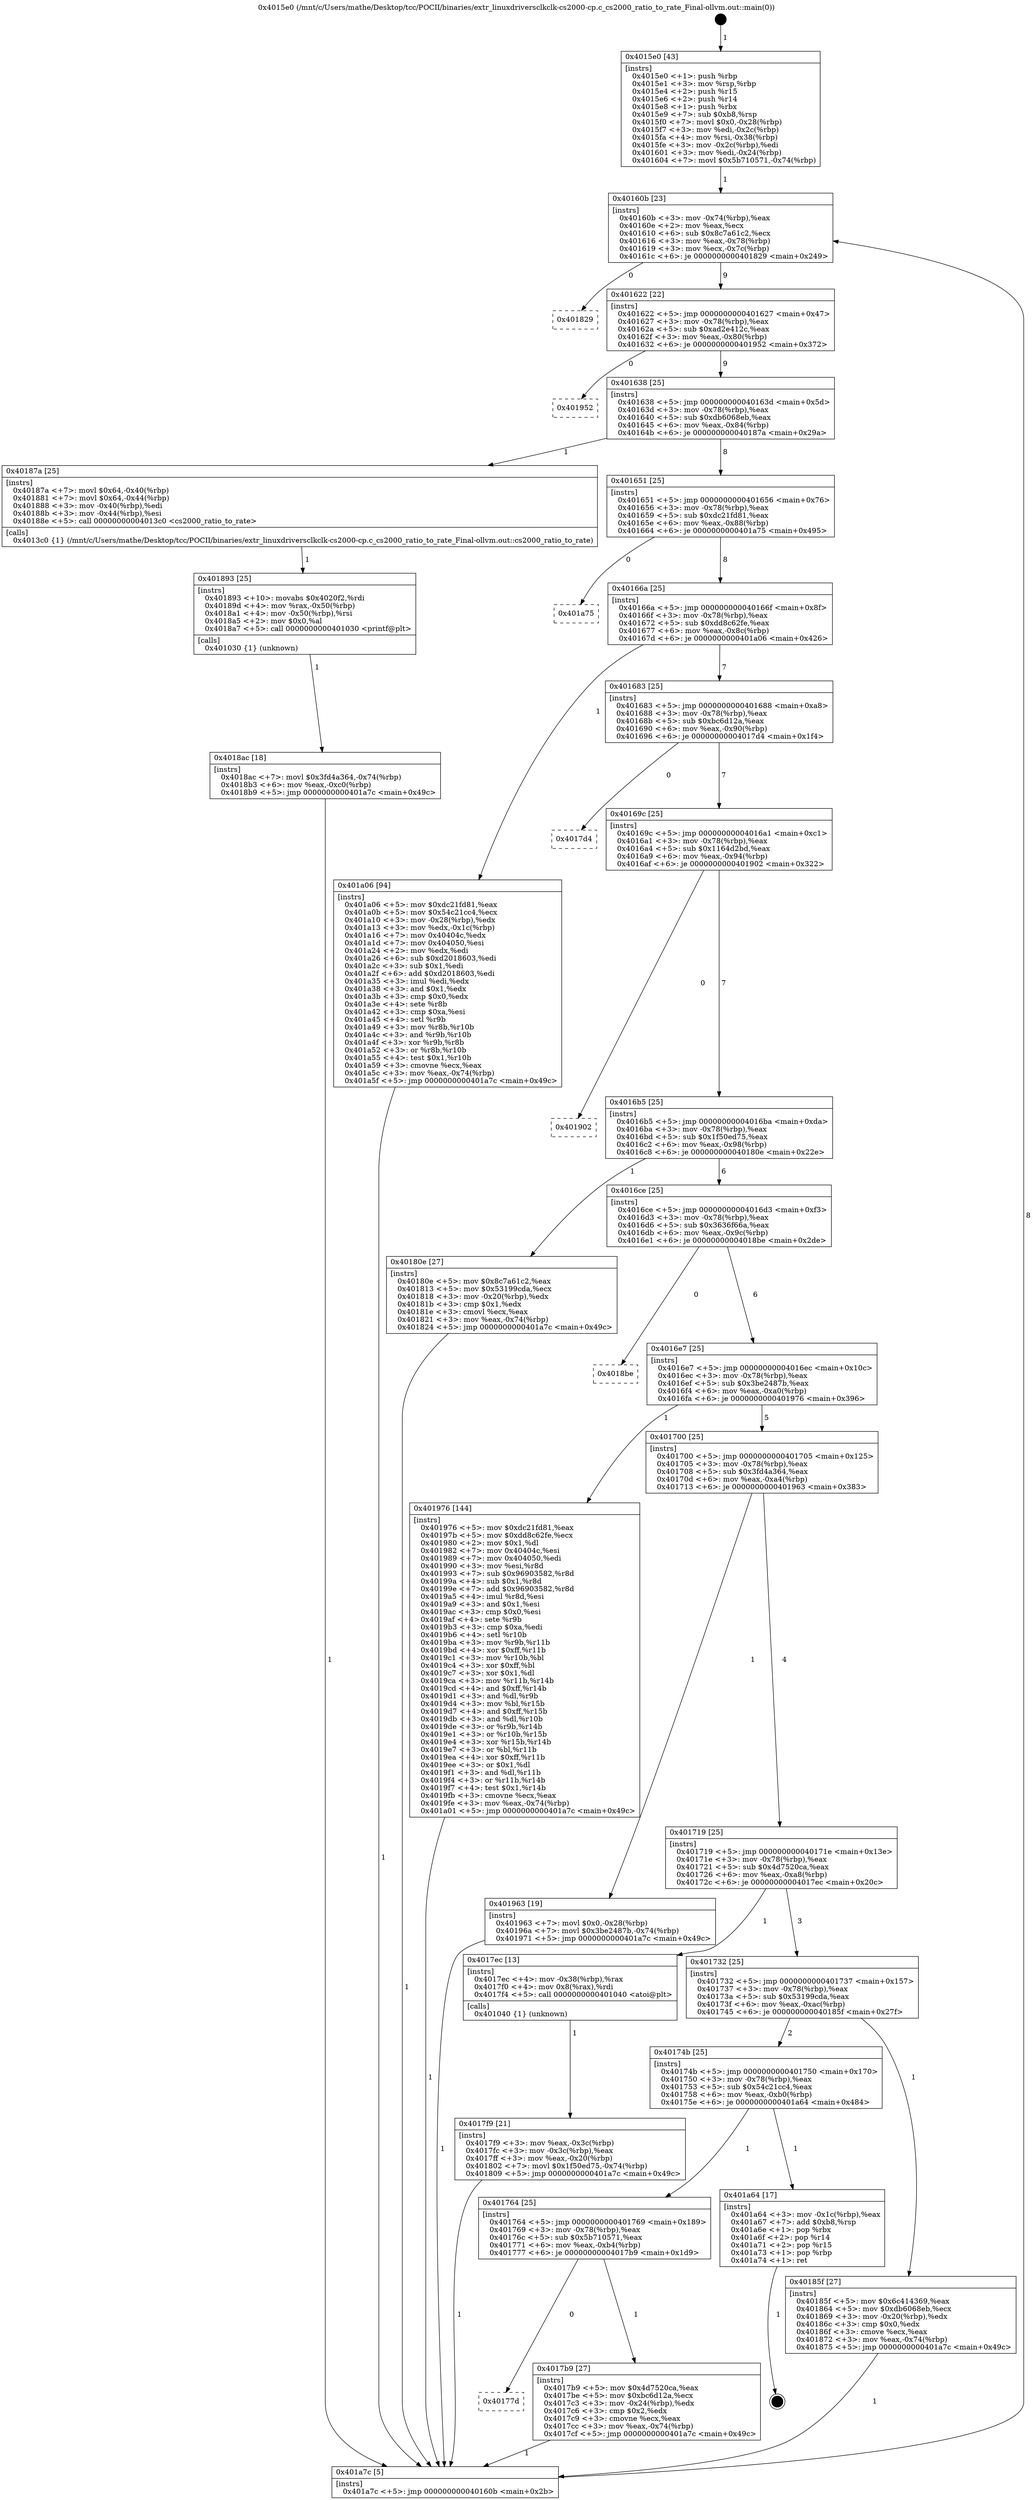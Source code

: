 digraph "0x4015e0" {
  label = "0x4015e0 (/mnt/c/Users/mathe/Desktop/tcc/POCII/binaries/extr_linuxdriversclkclk-cs2000-cp.c_cs2000_ratio_to_rate_Final-ollvm.out::main(0))"
  labelloc = "t"
  node[shape=record]

  Entry [label="",width=0.3,height=0.3,shape=circle,fillcolor=black,style=filled]
  "0x40160b" [label="{
     0x40160b [23]\l
     | [instrs]\l
     &nbsp;&nbsp;0x40160b \<+3\>: mov -0x74(%rbp),%eax\l
     &nbsp;&nbsp;0x40160e \<+2\>: mov %eax,%ecx\l
     &nbsp;&nbsp;0x401610 \<+6\>: sub $0x8c7a61c2,%ecx\l
     &nbsp;&nbsp;0x401616 \<+3\>: mov %eax,-0x78(%rbp)\l
     &nbsp;&nbsp;0x401619 \<+3\>: mov %ecx,-0x7c(%rbp)\l
     &nbsp;&nbsp;0x40161c \<+6\>: je 0000000000401829 \<main+0x249\>\l
  }"]
  "0x401829" [label="{
     0x401829\l
  }", style=dashed]
  "0x401622" [label="{
     0x401622 [22]\l
     | [instrs]\l
     &nbsp;&nbsp;0x401622 \<+5\>: jmp 0000000000401627 \<main+0x47\>\l
     &nbsp;&nbsp;0x401627 \<+3\>: mov -0x78(%rbp),%eax\l
     &nbsp;&nbsp;0x40162a \<+5\>: sub $0xad2e412c,%eax\l
     &nbsp;&nbsp;0x40162f \<+3\>: mov %eax,-0x80(%rbp)\l
     &nbsp;&nbsp;0x401632 \<+6\>: je 0000000000401952 \<main+0x372\>\l
  }"]
  Exit [label="",width=0.3,height=0.3,shape=circle,fillcolor=black,style=filled,peripheries=2]
  "0x401952" [label="{
     0x401952\l
  }", style=dashed]
  "0x401638" [label="{
     0x401638 [25]\l
     | [instrs]\l
     &nbsp;&nbsp;0x401638 \<+5\>: jmp 000000000040163d \<main+0x5d\>\l
     &nbsp;&nbsp;0x40163d \<+3\>: mov -0x78(%rbp),%eax\l
     &nbsp;&nbsp;0x401640 \<+5\>: sub $0xdb6068eb,%eax\l
     &nbsp;&nbsp;0x401645 \<+6\>: mov %eax,-0x84(%rbp)\l
     &nbsp;&nbsp;0x40164b \<+6\>: je 000000000040187a \<main+0x29a\>\l
  }"]
  "0x4018ac" [label="{
     0x4018ac [18]\l
     | [instrs]\l
     &nbsp;&nbsp;0x4018ac \<+7\>: movl $0x3fd4a364,-0x74(%rbp)\l
     &nbsp;&nbsp;0x4018b3 \<+6\>: mov %eax,-0xc0(%rbp)\l
     &nbsp;&nbsp;0x4018b9 \<+5\>: jmp 0000000000401a7c \<main+0x49c\>\l
  }"]
  "0x40187a" [label="{
     0x40187a [25]\l
     | [instrs]\l
     &nbsp;&nbsp;0x40187a \<+7\>: movl $0x64,-0x40(%rbp)\l
     &nbsp;&nbsp;0x401881 \<+7\>: movl $0x64,-0x44(%rbp)\l
     &nbsp;&nbsp;0x401888 \<+3\>: mov -0x40(%rbp),%edi\l
     &nbsp;&nbsp;0x40188b \<+3\>: mov -0x44(%rbp),%esi\l
     &nbsp;&nbsp;0x40188e \<+5\>: call 00000000004013c0 \<cs2000_ratio_to_rate\>\l
     | [calls]\l
     &nbsp;&nbsp;0x4013c0 \{1\} (/mnt/c/Users/mathe/Desktop/tcc/POCII/binaries/extr_linuxdriversclkclk-cs2000-cp.c_cs2000_ratio_to_rate_Final-ollvm.out::cs2000_ratio_to_rate)\l
  }"]
  "0x401651" [label="{
     0x401651 [25]\l
     | [instrs]\l
     &nbsp;&nbsp;0x401651 \<+5\>: jmp 0000000000401656 \<main+0x76\>\l
     &nbsp;&nbsp;0x401656 \<+3\>: mov -0x78(%rbp),%eax\l
     &nbsp;&nbsp;0x401659 \<+5\>: sub $0xdc21fd81,%eax\l
     &nbsp;&nbsp;0x40165e \<+6\>: mov %eax,-0x88(%rbp)\l
     &nbsp;&nbsp;0x401664 \<+6\>: je 0000000000401a75 \<main+0x495\>\l
  }"]
  "0x401893" [label="{
     0x401893 [25]\l
     | [instrs]\l
     &nbsp;&nbsp;0x401893 \<+10\>: movabs $0x4020f2,%rdi\l
     &nbsp;&nbsp;0x40189d \<+4\>: mov %rax,-0x50(%rbp)\l
     &nbsp;&nbsp;0x4018a1 \<+4\>: mov -0x50(%rbp),%rsi\l
     &nbsp;&nbsp;0x4018a5 \<+2\>: mov $0x0,%al\l
     &nbsp;&nbsp;0x4018a7 \<+5\>: call 0000000000401030 \<printf@plt\>\l
     | [calls]\l
     &nbsp;&nbsp;0x401030 \{1\} (unknown)\l
  }"]
  "0x401a75" [label="{
     0x401a75\l
  }", style=dashed]
  "0x40166a" [label="{
     0x40166a [25]\l
     | [instrs]\l
     &nbsp;&nbsp;0x40166a \<+5\>: jmp 000000000040166f \<main+0x8f\>\l
     &nbsp;&nbsp;0x40166f \<+3\>: mov -0x78(%rbp),%eax\l
     &nbsp;&nbsp;0x401672 \<+5\>: sub $0xdd8c62fe,%eax\l
     &nbsp;&nbsp;0x401677 \<+6\>: mov %eax,-0x8c(%rbp)\l
     &nbsp;&nbsp;0x40167d \<+6\>: je 0000000000401a06 \<main+0x426\>\l
  }"]
  "0x4017f9" [label="{
     0x4017f9 [21]\l
     | [instrs]\l
     &nbsp;&nbsp;0x4017f9 \<+3\>: mov %eax,-0x3c(%rbp)\l
     &nbsp;&nbsp;0x4017fc \<+3\>: mov -0x3c(%rbp),%eax\l
     &nbsp;&nbsp;0x4017ff \<+3\>: mov %eax,-0x20(%rbp)\l
     &nbsp;&nbsp;0x401802 \<+7\>: movl $0x1f50ed75,-0x74(%rbp)\l
     &nbsp;&nbsp;0x401809 \<+5\>: jmp 0000000000401a7c \<main+0x49c\>\l
  }"]
  "0x401a06" [label="{
     0x401a06 [94]\l
     | [instrs]\l
     &nbsp;&nbsp;0x401a06 \<+5\>: mov $0xdc21fd81,%eax\l
     &nbsp;&nbsp;0x401a0b \<+5\>: mov $0x54c21cc4,%ecx\l
     &nbsp;&nbsp;0x401a10 \<+3\>: mov -0x28(%rbp),%edx\l
     &nbsp;&nbsp;0x401a13 \<+3\>: mov %edx,-0x1c(%rbp)\l
     &nbsp;&nbsp;0x401a16 \<+7\>: mov 0x40404c,%edx\l
     &nbsp;&nbsp;0x401a1d \<+7\>: mov 0x404050,%esi\l
     &nbsp;&nbsp;0x401a24 \<+2\>: mov %edx,%edi\l
     &nbsp;&nbsp;0x401a26 \<+6\>: sub $0xd2018603,%edi\l
     &nbsp;&nbsp;0x401a2c \<+3\>: sub $0x1,%edi\l
     &nbsp;&nbsp;0x401a2f \<+6\>: add $0xd2018603,%edi\l
     &nbsp;&nbsp;0x401a35 \<+3\>: imul %edi,%edx\l
     &nbsp;&nbsp;0x401a38 \<+3\>: and $0x1,%edx\l
     &nbsp;&nbsp;0x401a3b \<+3\>: cmp $0x0,%edx\l
     &nbsp;&nbsp;0x401a3e \<+4\>: sete %r8b\l
     &nbsp;&nbsp;0x401a42 \<+3\>: cmp $0xa,%esi\l
     &nbsp;&nbsp;0x401a45 \<+4\>: setl %r9b\l
     &nbsp;&nbsp;0x401a49 \<+3\>: mov %r8b,%r10b\l
     &nbsp;&nbsp;0x401a4c \<+3\>: and %r9b,%r10b\l
     &nbsp;&nbsp;0x401a4f \<+3\>: xor %r9b,%r8b\l
     &nbsp;&nbsp;0x401a52 \<+3\>: or %r8b,%r10b\l
     &nbsp;&nbsp;0x401a55 \<+4\>: test $0x1,%r10b\l
     &nbsp;&nbsp;0x401a59 \<+3\>: cmovne %ecx,%eax\l
     &nbsp;&nbsp;0x401a5c \<+3\>: mov %eax,-0x74(%rbp)\l
     &nbsp;&nbsp;0x401a5f \<+5\>: jmp 0000000000401a7c \<main+0x49c\>\l
  }"]
  "0x401683" [label="{
     0x401683 [25]\l
     | [instrs]\l
     &nbsp;&nbsp;0x401683 \<+5\>: jmp 0000000000401688 \<main+0xa8\>\l
     &nbsp;&nbsp;0x401688 \<+3\>: mov -0x78(%rbp),%eax\l
     &nbsp;&nbsp;0x40168b \<+5\>: sub $0xbc6d12a,%eax\l
     &nbsp;&nbsp;0x401690 \<+6\>: mov %eax,-0x90(%rbp)\l
     &nbsp;&nbsp;0x401696 \<+6\>: je 00000000004017d4 \<main+0x1f4\>\l
  }"]
  "0x4015e0" [label="{
     0x4015e0 [43]\l
     | [instrs]\l
     &nbsp;&nbsp;0x4015e0 \<+1\>: push %rbp\l
     &nbsp;&nbsp;0x4015e1 \<+3\>: mov %rsp,%rbp\l
     &nbsp;&nbsp;0x4015e4 \<+2\>: push %r15\l
     &nbsp;&nbsp;0x4015e6 \<+2\>: push %r14\l
     &nbsp;&nbsp;0x4015e8 \<+1\>: push %rbx\l
     &nbsp;&nbsp;0x4015e9 \<+7\>: sub $0xb8,%rsp\l
     &nbsp;&nbsp;0x4015f0 \<+7\>: movl $0x0,-0x28(%rbp)\l
     &nbsp;&nbsp;0x4015f7 \<+3\>: mov %edi,-0x2c(%rbp)\l
     &nbsp;&nbsp;0x4015fa \<+4\>: mov %rsi,-0x38(%rbp)\l
     &nbsp;&nbsp;0x4015fe \<+3\>: mov -0x2c(%rbp),%edi\l
     &nbsp;&nbsp;0x401601 \<+3\>: mov %edi,-0x24(%rbp)\l
     &nbsp;&nbsp;0x401604 \<+7\>: movl $0x5b710571,-0x74(%rbp)\l
  }"]
  "0x4017d4" [label="{
     0x4017d4\l
  }", style=dashed]
  "0x40169c" [label="{
     0x40169c [25]\l
     | [instrs]\l
     &nbsp;&nbsp;0x40169c \<+5\>: jmp 00000000004016a1 \<main+0xc1\>\l
     &nbsp;&nbsp;0x4016a1 \<+3\>: mov -0x78(%rbp),%eax\l
     &nbsp;&nbsp;0x4016a4 \<+5\>: sub $0x1164d2bd,%eax\l
     &nbsp;&nbsp;0x4016a9 \<+6\>: mov %eax,-0x94(%rbp)\l
     &nbsp;&nbsp;0x4016af \<+6\>: je 0000000000401902 \<main+0x322\>\l
  }"]
  "0x401a7c" [label="{
     0x401a7c [5]\l
     | [instrs]\l
     &nbsp;&nbsp;0x401a7c \<+5\>: jmp 000000000040160b \<main+0x2b\>\l
  }"]
  "0x401902" [label="{
     0x401902\l
  }", style=dashed]
  "0x4016b5" [label="{
     0x4016b5 [25]\l
     | [instrs]\l
     &nbsp;&nbsp;0x4016b5 \<+5\>: jmp 00000000004016ba \<main+0xda\>\l
     &nbsp;&nbsp;0x4016ba \<+3\>: mov -0x78(%rbp),%eax\l
     &nbsp;&nbsp;0x4016bd \<+5\>: sub $0x1f50ed75,%eax\l
     &nbsp;&nbsp;0x4016c2 \<+6\>: mov %eax,-0x98(%rbp)\l
     &nbsp;&nbsp;0x4016c8 \<+6\>: je 000000000040180e \<main+0x22e\>\l
  }"]
  "0x40177d" [label="{
     0x40177d\l
  }", style=dashed]
  "0x40180e" [label="{
     0x40180e [27]\l
     | [instrs]\l
     &nbsp;&nbsp;0x40180e \<+5\>: mov $0x8c7a61c2,%eax\l
     &nbsp;&nbsp;0x401813 \<+5\>: mov $0x53199cda,%ecx\l
     &nbsp;&nbsp;0x401818 \<+3\>: mov -0x20(%rbp),%edx\l
     &nbsp;&nbsp;0x40181b \<+3\>: cmp $0x1,%edx\l
     &nbsp;&nbsp;0x40181e \<+3\>: cmovl %ecx,%eax\l
     &nbsp;&nbsp;0x401821 \<+3\>: mov %eax,-0x74(%rbp)\l
     &nbsp;&nbsp;0x401824 \<+5\>: jmp 0000000000401a7c \<main+0x49c\>\l
  }"]
  "0x4016ce" [label="{
     0x4016ce [25]\l
     | [instrs]\l
     &nbsp;&nbsp;0x4016ce \<+5\>: jmp 00000000004016d3 \<main+0xf3\>\l
     &nbsp;&nbsp;0x4016d3 \<+3\>: mov -0x78(%rbp),%eax\l
     &nbsp;&nbsp;0x4016d6 \<+5\>: sub $0x3636f66a,%eax\l
     &nbsp;&nbsp;0x4016db \<+6\>: mov %eax,-0x9c(%rbp)\l
     &nbsp;&nbsp;0x4016e1 \<+6\>: je 00000000004018be \<main+0x2de\>\l
  }"]
  "0x4017b9" [label="{
     0x4017b9 [27]\l
     | [instrs]\l
     &nbsp;&nbsp;0x4017b9 \<+5\>: mov $0x4d7520ca,%eax\l
     &nbsp;&nbsp;0x4017be \<+5\>: mov $0xbc6d12a,%ecx\l
     &nbsp;&nbsp;0x4017c3 \<+3\>: mov -0x24(%rbp),%edx\l
     &nbsp;&nbsp;0x4017c6 \<+3\>: cmp $0x2,%edx\l
     &nbsp;&nbsp;0x4017c9 \<+3\>: cmovne %ecx,%eax\l
     &nbsp;&nbsp;0x4017cc \<+3\>: mov %eax,-0x74(%rbp)\l
     &nbsp;&nbsp;0x4017cf \<+5\>: jmp 0000000000401a7c \<main+0x49c\>\l
  }"]
  "0x4018be" [label="{
     0x4018be\l
  }", style=dashed]
  "0x4016e7" [label="{
     0x4016e7 [25]\l
     | [instrs]\l
     &nbsp;&nbsp;0x4016e7 \<+5\>: jmp 00000000004016ec \<main+0x10c\>\l
     &nbsp;&nbsp;0x4016ec \<+3\>: mov -0x78(%rbp),%eax\l
     &nbsp;&nbsp;0x4016ef \<+5\>: sub $0x3be2487b,%eax\l
     &nbsp;&nbsp;0x4016f4 \<+6\>: mov %eax,-0xa0(%rbp)\l
     &nbsp;&nbsp;0x4016fa \<+6\>: je 0000000000401976 \<main+0x396\>\l
  }"]
  "0x401764" [label="{
     0x401764 [25]\l
     | [instrs]\l
     &nbsp;&nbsp;0x401764 \<+5\>: jmp 0000000000401769 \<main+0x189\>\l
     &nbsp;&nbsp;0x401769 \<+3\>: mov -0x78(%rbp),%eax\l
     &nbsp;&nbsp;0x40176c \<+5\>: sub $0x5b710571,%eax\l
     &nbsp;&nbsp;0x401771 \<+6\>: mov %eax,-0xb4(%rbp)\l
     &nbsp;&nbsp;0x401777 \<+6\>: je 00000000004017b9 \<main+0x1d9\>\l
  }"]
  "0x401976" [label="{
     0x401976 [144]\l
     | [instrs]\l
     &nbsp;&nbsp;0x401976 \<+5\>: mov $0xdc21fd81,%eax\l
     &nbsp;&nbsp;0x40197b \<+5\>: mov $0xdd8c62fe,%ecx\l
     &nbsp;&nbsp;0x401980 \<+2\>: mov $0x1,%dl\l
     &nbsp;&nbsp;0x401982 \<+7\>: mov 0x40404c,%esi\l
     &nbsp;&nbsp;0x401989 \<+7\>: mov 0x404050,%edi\l
     &nbsp;&nbsp;0x401990 \<+3\>: mov %esi,%r8d\l
     &nbsp;&nbsp;0x401993 \<+7\>: sub $0x96903582,%r8d\l
     &nbsp;&nbsp;0x40199a \<+4\>: sub $0x1,%r8d\l
     &nbsp;&nbsp;0x40199e \<+7\>: add $0x96903582,%r8d\l
     &nbsp;&nbsp;0x4019a5 \<+4\>: imul %r8d,%esi\l
     &nbsp;&nbsp;0x4019a9 \<+3\>: and $0x1,%esi\l
     &nbsp;&nbsp;0x4019ac \<+3\>: cmp $0x0,%esi\l
     &nbsp;&nbsp;0x4019af \<+4\>: sete %r9b\l
     &nbsp;&nbsp;0x4019b3 \<+3\>: cmp $0xa,%edi\l
     &nbsp;&nbsp;0x4019b6 \<+4\>: setl %r10b\l
     &nbsp;&nbsp;0x4019ba \<+3\>: mov %r9b,%r11b\l
     &nbsp;&nbsp;0x4019bd \<+4\>: xor $0xff,%r11b\l
     &nbsp;&nbsp;0x4019c1 \<+3\>: mov %r10b,%bl\l
     &nbsp;&nbsp;0x4019c4 \<+3\>: xor $0xff,%bl\l
     &nbsp;&nbsp;0x4019c7 \<+3\>: xor $0x1,%dl\l
     &nbsp;&nbsp;0x4019ca \<+3\>: mov %r11b,%r14b\l
     &nbsp;&nbsp;0x4019cd \<+4\>: and $0xff,%r14b\l
     &nbsp;&nbsp;0x4019d1 \<+3\>: and %dl,%r9b\l
     &nbsp;&nbsp;0x4019d4 \<+3\>: mov %bl,%r15b\l
     &nbsp;&nbsp;0x4019d7 \<+4\>: and $0xff,%r15b\l
     &nbsp;&nbsp;0x4019db \<+3\>: and %dl,%r10b\l
     &nbsp;&nbsp;0x4019de \<+3\>: or %r9b,%r14b\l
     &nbsp;&nbsp;0x4019e1 \<+3\>: or %r10b,%r15b\l
     &nbsp;&nbsp;0x4019e4 \<+3\>: xor %r15b,%r14b\l
     &nbsp;&nbsp;0x4019e7 \<+3\>: or %bl,%r11b\l
     &nbsp;&nbsp;0x4019ea \<+4\>: xor $0xff,%r11b\l
     &nbsp;&nbsp;0x4019ee \<+3\>: or $0x1,%dl\l
     &nbsp;&nbsp;0x4019f1 \<+3\>: and %dl,%r11b\l
     &nbsp;&nbsp;0x4019f4 \<+3\>: or %r11b,%r14b\l
     &nbsp;&nbsp;0x4019f7 \<+4\>: test $0x1,%r14b\l
     &nbsp;&nbsp;0x4019fb \<+3\>: cmovne %ecx,%eax\l
     &nbsp;&nbsp;0x4019fe \<+3\>: mov %eax,-0x74(%rbp)\l
     &nbsp;&nbsp;0x401a01 \<+5\>: jmp 0000000000401a7c \<main+0x49c\>\l
  }"]
  "0x401700" [label="{
     0x401700 [25]\l
     | [instrs]\l
     &nbsp;&nbsp;0x401700 \<+5\>: jmp 0000000000401705 \<main+0x125\>\l
     &nbsp;&nbsp;0x401705 \<+3\>: mov -0x78(%rbp),%eax\l
     &nbsp;&nbsp;0x401708 \<+5\>: sub $0x3fd4a364,%eax\l
     &nbsp;&nbsp;0x40170d \<+6\>: mov %eax,-0xa4(%rbp)\l
     &nbsp;&nbsp;0x401713 \<+6\>: je 0000000000401963 \<main+0x383\>\l
  }"]
  "0x401a64" [label="{
     0x401a64 [17]\l
     | [instrs]\l
     &nbsp;&nbsp;0x401a64 \<+3\>: mov -0x1c(%rbp),%eax\l
     &nbsp;&nbsp;0x401a67 \<+7\>: add $0xb8,%rsp\l
     &nbsp;&nbsp;0x401a6e \<+1\>: pop %rbx\l
     &nbsp;&nbsp;0x401a6f \<+2\>: pop %r14\l
     &nbsp;&nbsp;0x401a71 \<+2\>: pop %r15\l
     &nbsp;&nbsp;0x401a73 \<+1\>: pop %rbp\l
     &nbsp;&nbsp;0x401a74 \<+1\>: ret\l
  }"]
  "0x401963" [label="{
     0x401963 [19]\l
     | [instrs]\l
     &nbsp;&nbsp;0x401963 \<+7\>: movl $0x0,-0x28(%rbp)\l
     &nbsp;&nbsp;0x40196a \<+7\>: movl $0x3be2487b,-0x74(%rbp)\l
     &nbsp;&nbsp;0x401971 \<+5\>: jmp 0000000000401a7c \<main+0x49c\>\l
  }"]
  "0x401719" [label="{
     0x401719 [25]\l
     | [instrs]\l
     &nbsp;&nbsp;0x401719 \<+5\>: jmp 000000000040171e \<main+0x13e\>\l
     &nbsp;&nbsp;0x40171e \<+3\>: mov -0x78(%rbp),%eax\l
     &nbsp;&nbsp;0x401721 \<+5\>: sub $0x4d7520ca,%eax\l
     &nbsp;&nbsp;0x401726 \<+6\>: mov %eax,-0xa8(%rbp)\l
     &nbsp;&nbsp;0x40172c \<+6\>: je 00000000004017ec \<main+0x20c\>\l
  }"]
  "0x40174b" [label="{
     0x40174b [25]\l
     | [instrs]\l
     &nbsp;&nbsp;0x40174b \<+5\>: jmp 0000000000401750 \<main+0x170\>\l
     &nbsp;&nbsp;0x401750 \<+3\>: mov -0x78(%rbp),%eax\l
     &nbsp;&nbsp;0x401753 \<+5\>: sub $0x54c21cc4,%eax\l
     &nbsp;&nbsp;0x401758 \<+6\>: mov %eax,-0xb0(%rbp)\l
     &nbsp;&nbsp;0x40175e \<+6\>: je 0000000000401a64 \<main+0x484\>\l
  }"]
  "0x4017ec" [label="{
     0x4017ec [13]\l
     | [instrs]\l
     &nbsp;&nbsp;0x4017ec \<+4\>: mov -0x38(%rbp),%rax\l
     &nbsp;&nbsp;0x4017f0 \<+4\>: mov 0x8(%rax),%rdi\l
     &nbsp;&nbsp;0x4017f4 \<+5\>: call 0000000000401040 \<atoi@plt\>\l
     | [calls]\l
     &nbsp;&nbsp;0x401040 \{1\} (unknown)\l
  }"]
  "0x401732" [label="{
     0x401732 [25]\l
     | [instrs]\l
     &nbsp;&nbsp;0x401732 \<+5\>: jmp 0000000000401737 \<main+0x157\>\l
     &nbsp;&nbsp;0x401737 \<+3\>: mov -0x78(%rbp),%eax\l
     &nbsp;&nbsp;0x40173a \<+5\>: sub $0x53199cda,%eax\l
     &nbsp;&nbsp;0x40173f \<+6\>: mov %eax,-0xac(%rbp)\l
     &nbsp;&nbsp;0x401745 \<+6\>: je 000000000040185f \<main+0x27f\>\l
  }"]
  "0x40185f" [label="{
     0x40185f [27]\l
     | [instrs]\l
     &nbsp;&nbsp;0x40185f \<+5\>: mov $0x6c414369,%eax\l
     &nbsp;&nbsp;0x401864 \<+5\>: mov $0xdb6068eb,%ecx\l
     &nbsp;&nbsp;0x401869 \<+3\>: mov -0x20(%rbp),%edx\l
     &nbsp;&nbsp;0x40186c \<+3\>: cmp $0x0,%edx\l
     &nbsp;&nbsp;0x40186f \<+3\>: cmove %ecx,%eax\l
     &nbsp;&nbsp;0x401872 \<+3\>: mov %eax,-0x74(%rbp)\l
     &nbsp;&nbsp;0x401875 \<+5\>: jmp 0000000000401a7c \<main+0x49c\>\l
  }"]
  Entry -> "0x4015e0" [label=" 1"]
  "0x40160b" -> "0x401829" [label=" 0"]
  "0x40160b" -> "0x401622" [label=" 9"]
  "0x401a64" -> Exit [label=" 1"]
  "0x401622" -> "0x401952" [label=" 0"]
  "0x401622" -> "0x401638" [label=" 9"]
  "0x401a06" -> "0x401a7c" [label=" 1"]
  "0x401638" -> "0x40187a" [label=" 1"]
  "0x401638" -> "0x401651" [label=" 8"]
  "0x401976" -> "0x401a7c" [label=" 1"]
  "0x401651" -> "0x401a75" [label=" 0"]
  "0x401651" -> "0x40166a" [label=" 8"]
  "0x401963" -> "0x401a7c" [label=" 1"]
  "0x40166a" -> "0x401a06" [label=" 1"]
  "0x40166a" -> "0x401683" [label=" 7"]
  "0x4018ac" -> "0x401a7c" [label=" 1"]
  "0x401683" -> "0x4017d4" [label=" 0"]
  "0x401683" -> "0x40169c" [label=" 7"]
  "0x401893" -> "0x4018ac" [label=" 1"]
  "0x40169c" -> "0x401902" [label=" 0"]
  "0x40169c" -> "0x4016b5" [label=" 7"]
  "0x40187a" -> "0x401893" [label=" 1"]
  "0x4016b5" -> "0x40180e" [label=" 1"]
  "0x4016b5" -> "0x4016ce" [label=" 6"]
  "0x40185f" -> "0x401a7c" [label=" 1"]
  "0x4016ce" -> "0x4018be" [label=" 0"]
  "0x4016ce" -> "0x4016e7" [label=" 6"]
  "0x40180e" -> "0x401a7c" [label=" 1"]
  "0x4016e7" -> "0x401976" [label=" 1"]
  "0x4016e7" -> "0x401700" [label=" 5"]
  "0x4017ec" -> "0x4017f9" [label=" 1"]
  "0x401700" -> "0x401963" [label=" 1"]
  "0x401700" -> "0x401719" [label=" 4"]
  "0x401a7c" -> "0x40160b" [label=" 8"]
  "0x401719" -> "0x4017ec" [label=" 1"]
  "0x401719" -> "0x401732" [label=" 3"]
  "0x4017b9" -> "0x401a7c" [label=" 1"]
  "0x401732" -> "0x40185f" [label=" 1"]
  "0x401732" -> "0x40174b" [label=" 2"]
  "0x4015e0" -> "0x40160b" [label=" 1"]
  "0x40174b" -> "0x401a64" [label=" 1"]
  "0x40174b" -> "0x401764" [label=" 1"]
  "0x4017f9" -> "0x401a7c" [label=" 1"]
  "0x401764" -> "0x4017b9" [label=" 1"]
  "0x401764" -> "0x40177d" [label=" 0"]
}
